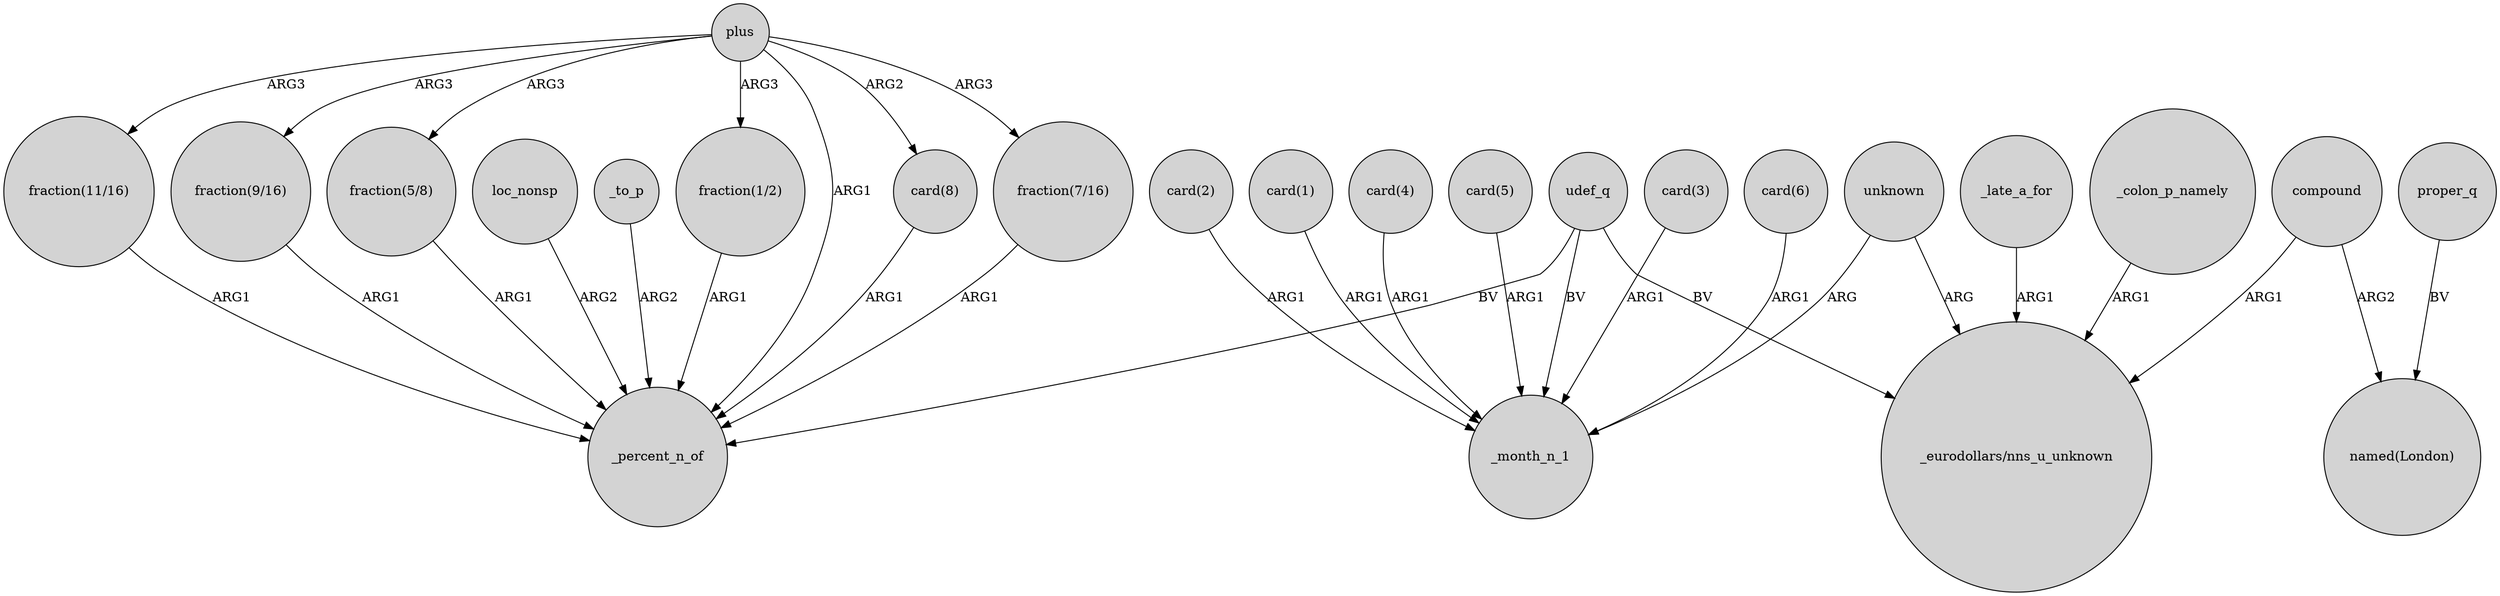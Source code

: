 digraph {
	node [shape=circle style=filled]
	plus -> "card(8)" [label=ARG2]
	plus -> "fraction(7/16)" [label=ARG3]
	"card(2)" -> _month_n_1 [label=ARG1]
	"card(1)" -> _month_n_1 [label=ARG1]
	plus -> _percent_n_of [label=ARG1]
	"fraction(11/16)" -> _percent_n_of [label=ARG1]
	plus -> "fraction(9/16)" [label=ARG3]
	udef_q -> _month_n_1 [label=BV]
	unknown -> "_eurodollars/nns_u_unknown" [label=ARG]
	"fraction(9/16)" -> _percent_n_of [label=ARG1]
	"card(4)" -> _month_n_1 [label=ARG1]
	plus -> "fraction(11/16)" [label=ARG3]
	"fraction(5/8)" -> _percent_n_of [label=ARG1]
	_colon_p_namely -> "_eurodollars/nns_u_unknown" [label=ARG1]
	unknown -> _month_n_1 [label=ARG]
	loc_nonsp -> _percent_n_of [label=ARG2]
	"card(5)" -> _month_n_1 [label=ARG1]
	compound -> "named(London)" [label=ARG2]
	proper_q -> "named(London)" [label=BV]
	_to_p -> _percent_n_of [label=ARG2]
	plus -> "fraction(1/2)" [label=ARG3]
	"fraction(1/2)" -> _percent_n_of [label=ARG1]
	compound -> "_eurodollars/nns_u_unknown" [label=ARG1]
	"card(8)" -> _percent_n_of [label=ARG1]
	plus -> "fraction(5/8)" [label=ARG3]
	udef_q -> _percent_n_of [label=BV]
	"card(6)" -> _month_n_1 [label=ARG1]
	_late_a_for -> "_eurodollars/nns_u_unknown" [label=ARG1]
	"fraction(7/16)" -> _percent_n_of [label=ARG1]
	udef_q -> "_eurodollars/nns_u_unknown" [label=BV]
	"card(3)" -> _month_n_1 [label=ARG1]
}
